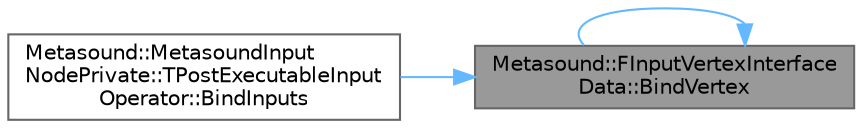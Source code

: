 digraph "Metasound::FInputVertexInterfaceData::BindVertex"
{
 // INTERACTIVE_SVG=YES
 // LATEX_PDF_SIZE
  bgcolor="transparent";
  edge [fontname=Helvetica,fontsize=10,labelfontname=Helvetica,labelfontsize=10];
  node [fontname=Helvetica,fontsize=10,shape=box,height=0.2,width=0.4];
  rankdir="RL";
  Node1 [id="Node000001",label="Metasound::FInputVertexInterface\lData::BindVertex",height=0.2,width=0.4,color="gray40", fillcolor="grey60", style="filled", fontcolor="black",tooltip="Bind a vertex with a a data reference."];
  Node1 -> Node2 [id="edge1_Node000001_Node000002",dir="back",color="steelblue1",style="solid",tooltip=" "];
  Node2 [id="Node000002",label="Metasound::MetasoundInput\lNodePrivate::TPostExecutableInput\lOperator::BindInputs",height=0.2,width=0.4,color="grey40", fillcolor="white", style="filled",URL="$dd/d0e/classMetasound_1_1MetasoundInputNodePrivate_1_1TPostExecutableInputOperator.html#a650a2a2f8f926bddeeec39a16b99c213",tooltip="BindInputs binds data references in the IOperator with the FInputVertexInterfaceData."];
  Node1 -> Node1 [id="edge2_Node000001_Node000001",dir="back",color="steelblue1",style="solid",tooltip=" "];
}

